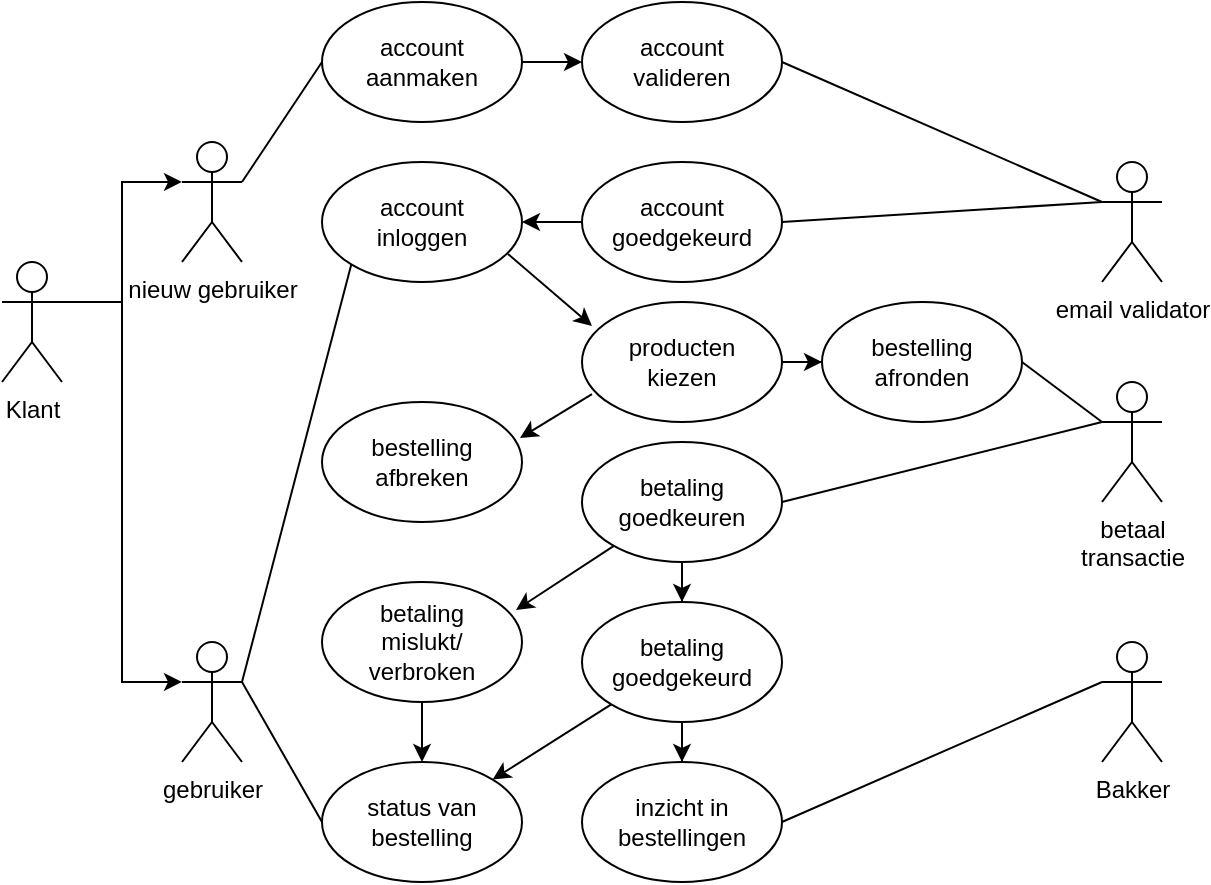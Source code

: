 <mxfile version="12.6.7" type="device"><diagram id="-xMlj92aNjK-DiV4aA12" name="Page-1"><mxGraphModel dx="1422" dy="791" grid="1" gridSize="10" guides="1" tooltips="1" connect="1" arrows="1" fold="1" page="1" pageScale="1" pageWidth="850" pageHeight="1100" math="0" shadow="0"><root><mxCell id="0"/><mxCell id="1" parent="0"/><mxCell id="EhVIcxE8-WSvKLlyzilS-8" style="edgeStyle=orthogonalEdgeStyle;rounded=0;orthogonalLoop=1;jettySize=auto;html=1;exitX=1;exitY=0.333;exitDx=0;exitDy=0;exitPerimeter=0;entryX=0;entryY=0.333;entryDx=0;entryDy=0;entryPerimeter=0;" edge="1" parent="1" source="EhVIcxE8-WSvKLlyzilS-1" target="EhVIcxE8-WSvKLlyzilS-7"><mxGeometry relative="1" as="geometry"/></mxCell><mxCell id="EhVIcxE8-WSvKLlyzilS-9" style="edgeStyle=orthogonalEdgeStyle;rounded=0;orthogonalLoop=1;jettySize=auto;html=1;exitX=1;exitY=0.333;exitDx=0;exitDy=0;exitPerimeter=0;entryX=0;entryY=0.333;entryDx=0;entryDy=0;entryPerimeter=0;" edge="1" parent="1" source="EhVIcxE8-WSvKLlyzilS-1" target="EhVIcxE8-WSvKLlyzilS-6"><mxGeometry relative="1" as="geometry"/></mxCell><mxCell id="EhVIcxE8-WSvKLlyzilS-1" value="Klant" style="shape=umlActor;verticalLabelPosition=bottom;labelBackgroundColor=#ffffff;verticalAlign=top;html=1;outlineConnect=0;" vertex="1" parent="1"><mxGeometry x="200" y="260" width="30" height="60" as="geometry"/></mxCell><mxCell id="EhVIcxE8-WSvKLlyzilS-4" value="Bakker" style="shape=umlActor;verticalLabelPosition=bottom;labelBackgroundColor=#ffffff;verticalAlign=top;html=1;outlineConnect=0;" vertex="1" parent="1"><mxGeometry x="750" y="450" width="30" height="60" as="geometry"/></mxCell><mxCell id="EhVIcxE8-WSvKLlyzilS-5" value="&lt;div&gt;betaal&lt;/div&gt;&lt;div&gt;transactie&lt;/div&gt;" style="shape=umlActor;verticalLabelPosition=bottom;labelBackgroundColor=#ffffff;verticalAlign=top;html=1;outlineConnect=0;" vertex="1" parent="1"><mxGeometry x="750" y="320" width="30" height="60" as="geometry"/></mxCell><mxCell id="EhVIcxE8-WSvKLlyzilS-6" value="gebruiker" style="shape=umlActor;verticalLabelPosition=bottom;labelBackgroundColor=#ffffff;verticalAlign=top;html=1;outlineConnect=0;" vertex="1" parent="1"><mxGeometry x="290" y="450" width="30" height="60" as="geometry"/></mxCell><mxCell id="EhVIcxE8-WSvKLlyzilS-7" value="nieuw gebruiker" style="shape=umlActor;verticalLabelPosition=bottom;labelBackgroundColor=#ffffff;verticalAlign=top;html=1;outlineConnect=0;" vertex="1" parent="1"><mxGeometry x="290" y="200" width="30" height="60" as="geometry"/></mxCell><mxCell id="EhVIcxE8-WSvKLlyzilS-16" value="" style="edgeStyle=orthogonalEdgeStyle;rounded=0;orthogonalLoop=1;jettySize=auto;html=1;" edge="1" parent="1" source="EhVIcxE8-WSvKLlyzilS-10" target="EhVIcxE8-WSvKLlyzilS-13"><mxGeometry relative="1" as="geometry"/></mxCell><mxCell id="EhVIcxE8-WSvKLlyzilS-10" value="&lt;div&gt;producten&lt;/div&gt;&lt;div&gt;kiezen&lt;/div&gt;" style="ellipse;whiteSpace=wrap;html=1;" vertex="1" parent="1"><mxGeometry x="490" y="280" width="100" height="60" as="geometry"/></mxCell><mxCell id="EhVIcxE8-WSvKLlyzilS-13" value="&lt;div&gt;bestelling&lt;/div&gt;&lt;div&gt;afronden&lt;br&gt;&lt;/div&gt;" style="ellipse;whiteSpace=wrap;html=1;" vertex="1" parent="1"><mxGeometry x="610" y="280" width="100" height="60" as="geometry"/></mxCell><mxCell id="EhVIcxE8-WSvKLlyzilS-31" value="" style="edgeStyle=orthogonalEdgeStyle;rounded=0;orthogonalLoop=1;jettySize=auto;html=1;" edge="1" parent="1" source="EhVIcxE8-WSvKLlyzilS-15" target="EhVIcxE8-WSvKLlyzilS-30"><mxGeometry relative="1" as="geometry"/></mxCell><mxCell id="EhVIcxE8-WSvKLlyzilS-15" value="account aanmaken" style="ellipse;whiteSpace=wrap;html=1;" vertex="1" parent="1"><mxGeometry x="360" y="130" width="100" height="60" as="geometry"/></mxCell><mxCell id="EhVIcxE8-WSvKLlyzilS-20" value="" style="endArrow=none;html=1;entryX=1;entryY=0.5;entryDx=0;entryDy=0;exitX=0;exitY=0.333;exitDx=0;exitDy=0;exitPerimeter=0;" edge="1" parent="1" source="EhVIcxE8-WSvKLlyzilS-5" target="EhVIcxE8-WSvKLlyzilS-13"><mxGeometry width="50" height="50" relative="1" as="geometry"><mxPoint x="200" y="560" as="sourcePoint"/><mxPoint x="250" y="510" as="targetPoint"/></mxGeometry></mxCell><mxCell id="EhVIcxE8-WSvKLlyzilS-47" value="" style="edgeStyle=orthogonalEdgeStyle;rounded=0;orthogonalLoop=1;jettySize=auto;html=1;" edge="1" parent="1" source="EhVIcxE8-WSvKLlyzilS-21" target="EhVIcxE8-WSvKLlyzilS-46"><mxGeometry relative="1" as="geometry"/></mxCell><mxCell id="EhVIcxE8-WSvKLlyzilS-21" value="betaling goedkeuren" style="ellipse;whiteSpace=wrap;html=1;" vertex="1" parent="1"><mxGeometry x="490" y="350" width="100" height="60" as="geometry"/></mxCell><mxCell id="EhVIcxE8-WSvKLlyzilS-23" value="" style="endArrow=none;html=1;exitX=1;exitY=0.5;exitDx=0;exitDy=0;" edge="1" parent="1" source="EhVIcxE8-WSvKLlyzilS-21"><mxGeometry width="50" height="50" relative="1" as="geometry"><mxPoint x="200" y="600" as="sourcePoint"/><mxPoint x="750" y="340" as="targetPoint"/></mxGeometry></mxCell><mxCell id="EhVIcxE8-WSvKLlyzilS-26" value="email validator" style="shape=umlActor;verticalLabelPosition=bottom;labelBackgroundColor=#ffffff;verticalAlign=top;html=1;outlineConnect=0;" vertex="1" parent="1"><mxGeometry x="750" y="210" width="30" height="60" as="geometry"/></mxCell><mxCell id="EhVIcxE8-WSvKLlyzilS-28" value="" style="endArrow=none;html=1;entryX=1;entryY=0.333;entryDx=0;entryDy=0;entryPerimeter=0;exitX=0;exitY=0.5;exitDx=0;exitDy=0;" edge="1" parent="1" source="EhVIcxE8-WSvKLlyzilS-15" target="EhVIcxE8-WSvKLlyzilS-7"><mxGeometry width="50" height="50" relative="1" as="geometry"><mxPoint x="200" y="600" as="sourcePoint"/><mxPoint x="250" y="550" as="targetPoint"/></mxGeometry></mxCell><mxCell id="EhVIcxE8-WSvKLlyzilS-30" value="&lt;div&gt;account&lt;/div&gt;&lt;div&gt;valideren&lt;/div&gt;" style="ellipse;whiteSpace=wrap;html=1;" vertex="1" parent="1"><mxGeometry x="490" y="130" width="100" height="60" as="geometry"/></mxCell><mxCell id="EhVIcxE8-WSvKLlyzilS-32" value="" style="endArrow=none;html=1;entryX=0;entryY=0.333;entryDx=0;entryDy=0;entryPerimeter=0;exitX=1;exitY=0.5;exitDx=0;exitDy=0;" edge="1" parent="1" source="EhVIcxE8-WSvKLlyzilS-30" target="EhVIcxE8-WSvKLlyzilS-26"><mxGeometry width="50" height="50" relative="1" as="geometry"><mxPoint x="200" y="600" as="sourcePoint"/><mxPoint x="250" y="550" as="targetPoint"/></mxGeometry></mxCell><mxCell id="EhVIcxE8-WSvKLlyzilS-33" value="&lt;div&gt;account&lt;/div&gt;&lt;div&gt;inloggen&lt;br&gt;&lt;/div&gt;" style="ellipse;whiteSpace=wrap;html=1;" vertex="1" parent="1"><mxGeometry x="360" y="210" width="100" height="60" as="geometry"/></mxCell><mxCell id="EhVIcxE8-WSvKLlyzilS-39" value="" style="edgeStyle=orthogonalEdgeStyle;rounded=0;orthogonalLoop=1;jettySize=auto;html=1;" edge="1" parent="1" source="EhVIcxE8-WSvKLlyzilS-35" target="EhVIcxE8-WSvKLlyzilS-33"><mxGeometry relative="1" as="geometry"/></mxCell><mxCell id="EhVIcxE8-WSvKLlyzilS-35" value="&lt;div&gt;account&lt;/div&gt;&lt;div&gt;goedgekeurd&lt;br&gt;&lt;/div&gt;" style="ellipse;whiteSpace=wrap;html=1;" vertex="1" parent="1"><mxGeometry x="490" y="210" width="100" height="60" as="geometry"/></mxCell><mxCell id="EhVIcxE8-WSvKLlyzilS-38" value="" style="endArrow=none;html=1;exitX=1;exitY=0.5;exitDx=0;exitDy=0;" edge="1" parent="1" source="EhVIcxE8-WSvKLlyzilS-35"><mxGeometry width="50" height="50" relative="1" as="geometry"><mxPoint x="200" y="600" as="sourcePoint"/><mxPoint x="750" y="230" as="targetPoint"/></mxGeometry></mxCell><mxCell id="EhVIcxE8-WSvKLlyzilS-40" value="" style="endArrow=none;html=1;entryX=1;entryY=0.333;entryDx=0;entryDy=0;entryPerimeter=0;exitX=0;exitY=1;exitDx=0;exitDy=0;" edge="1" parent="1" source="EhVIcxE8-WSvKLlyzilS-33" target="EhVIcxE8-WSvKLlyzilS-6"><mxGeometry width="50" height="50" relative="1" as="geometry"><mxPoint x="200" y="600" as="sourcePoint"/><mxPoint x="250" y="550" as="targetPoint"/></mxGeometry></mxCell><mxCell id="EhVIcxE8-WSvKLlyzilS-41" value="" style="endArrow=classic;html=1;entryX=0.05;entryY=0.2;entryDx=0;entryDy=0;exitX=0.93;exitY=0.767;exitDx=0;exitDy=0;exitPerimeter=0;entryPerimeter=0;" edge="1" parent="1" source="EhVIcxE8-WSvKLlyzilS-33" target="EhVIcxE8-WSvKLlyzilS-10"><mxGeometry width="50" height="50" relative="1" as="geometry"><mxPoint x="200" y="600" as="sourcePoint"/><mxPoint x="250" y="550" as="targetPoint"/></mxGeometry></mxCell><mxCell id="EhVIcxE8-WSvKLlyzilS-42" value="&lt;div&gt;bestelling&lt;/div&gt;&lt;div&gt;afbreken&lt;br&gt;&lt;/div&gt;" style="ellipse;whiteSpace=wrap;html=1;" vertex="1" parent="1"><mxGeometry x="360" y="330" width="100" height="60" as="geometry"/></mxCell><mxCell id="EhVIcxE8-WSvKLlyzilS-43" value="" style="endArrow=classic;html=1;entryX=0.99;entryY=0.3;entryDx=0;entryDy=0;entryPerimeter=0;exitX=0.05;exitY=0.767;exitDx=0;exitDy=0;exitPerimeter=0;" edge="1" parent="1" source="EhVIcxE8-WSvKLlyzilS-10" target="EhVIcxE8-WSvKLlyzilS-42"><mxGeometry width="50" height="50" relative="1" as="geometry"><mxPoint x="200" y="600" as="sourcePoint"/><mxPoint x="250" y="550" as="targetPoint"/></mxGeometry></mxCell><mxCell id="EhVIcxE8-WSvKLlyzilS-57" value="" style="edgeStyle=orthogonalEdgeStyle;rounded=0;orthogonalLoop=1;jettySize=auto;html=1;" edge="1" parent="1" source="EhVIcxE8-WSvKLlyzilS-44" target="EhVIcxE8-WSvKLlyzilS-55"><mxGeometry relative="1" as="geometry"/></mxCell><mxCell id="EhVIcxE8-WSvKLlyzilS-44" value="&lt;div&gt;betaling&lt;/div&gt;&lt;div&gt;mislukt/&lt;/div&gt;&lt;div&gt;verbroken&lt;br&gt;&lt;/div&gt;" style="ellipse;whiteSpace=wrap;html=1;" vertex="1" parent="1"><mxGeometry x="360" y="420" width="100" height="60" as="geometry"/></mxCell><mxCell id="EhVIcxE8-WSvKLlyzilS-45" value="" style="endArrow=classic;html=1;entryX=0.97;entryY=0.233;entryDx=0;entryDy=0;entryPerimeter=0;" edge="1" parent="1" source="EhVIcxE8-WSvKLlyzilS-21" target="EhVIcxE8-WSvKLlyzilS-44"><mxGeometry width="50" height="50" relative="1" as="geometry"><mxPoint x="200" y="600" as="sourcePoint"/><mxPoint x="250" y="550" as="targetPoint"/></mxGeometry></mxCell><mxCell id="EhVIcxE8-WSvKLlyzilS-49" value="" style="edgeStyle=orthogonalEdgeStyle;rounded=0;orthogonalLoop=1;jettySize=auto;html=1;" edge="1" parent="1" source="EhVIcxE8-WSvKLlyzilS-46" target="EhVIcxE8-WSvKLlyzilS-48"><mxGeometry relative="1" as="geometry"/></mxCell><mxCell id="EhVIcxE8-WSvKLlyzilS-46" value="&lt;div&gt;betaling&lt;/div&gt;&lt;div&gt;goedgekeurd&lt;br&gt;&lt;/div&gt;" style="ellipse;whiteSpace=wrap;html=1;" vertex="1" parent="1"><mxGeometry x="490" y="430" width="100" height="60" as="geometry"/></mxCell><mxCell id="EhVIcxE8-WSvKLlyzilS-48" value="&lt;div&gt;inzicht in&lt;/div&gt;&lt;div&gt;bestellingen&lt;br&gt;&lt;/div&gt;" style="ellipse;whiteSpace=wrap;html=1;" vertex="1" parent="1"><mxGeometry x="490" y="510" width="100" height="60" as="geometry"/></mxCell><mxCell id="EhVIcxE8-WSvKLlyzilS-51" value="" style="endArrow=none;html=1;entryX=1;entryY=0.5;entryDx=0;entryDy=0;exitX=0;exitY=0.333;exitDx=0;exitDy=0;exitPerimeter=0;" edge="1" parent="1" source="EhVIcxE8-WSvKLlyzilS-4" target="EhVIcxE8-WSvKLlyzilS-48"><mxGeometry width="50" height="50" relative="1" as="geometry"><mxPoint x="200" y="600" as="sourcePoint"/><mxPoint x="250" y="550" as="targetPoint"/></mxGeometry></mxCell><mxCell id="EhVIcxE8-WSvKLlyzilS-54" value="" style="endArrow=none;html=1;entryX=1;entryY=0.333;entryDx=0;entryDy=0;entryPerimeter=0;exitX=0;exitY=0.5;exitDx=0;exitDy=0;" edge="1" parent="1" source="EhVIcxE8-WSvKLlyzilS-55" target="EhVIcxE8-WSvKLlyzilS-6"><mxGeometry width="50" height="50" relative="1" as="geometry"><mxPoint x="340" y="490" as="sourcePoint"/><mxPoint x="250" y="590" as="targetPoint"/></mxGeometry></mxCell><mxCell id="EhVIcxE8-WSvKLlyzilS-55" value="status van bestelling" style="ellipse;whiteSpace=wrap;html=1;" vertex="1" parent="1"><mxGeometry x="360" y="510" width="100" height="60" as="geometry"/></mxCell><mxCell id="EhVIcxE8-WSvKLlyzilS-58" value="" style="endArrow=classic;html=1;exitX=0;exitY=1;exitDx=0;exitDy=0;entryX=1;entryY=0;entryDx=0;entryDy=0;" edge="1" parent="1" source="EhVIcxE8-WSvKLlyzilS-46" target="EhVIcxE8-WSvKLlyzilS-55"><mxGeometry width="50" height="50" relative="1" as="geometry"><mxPoint x="200" y="640" as="sourcePoint"/><mxPoint x="250" y="590" as="targetPoint"/></mxGeometry></mxCell></root></mxGraphModel></diagram></mxfile>